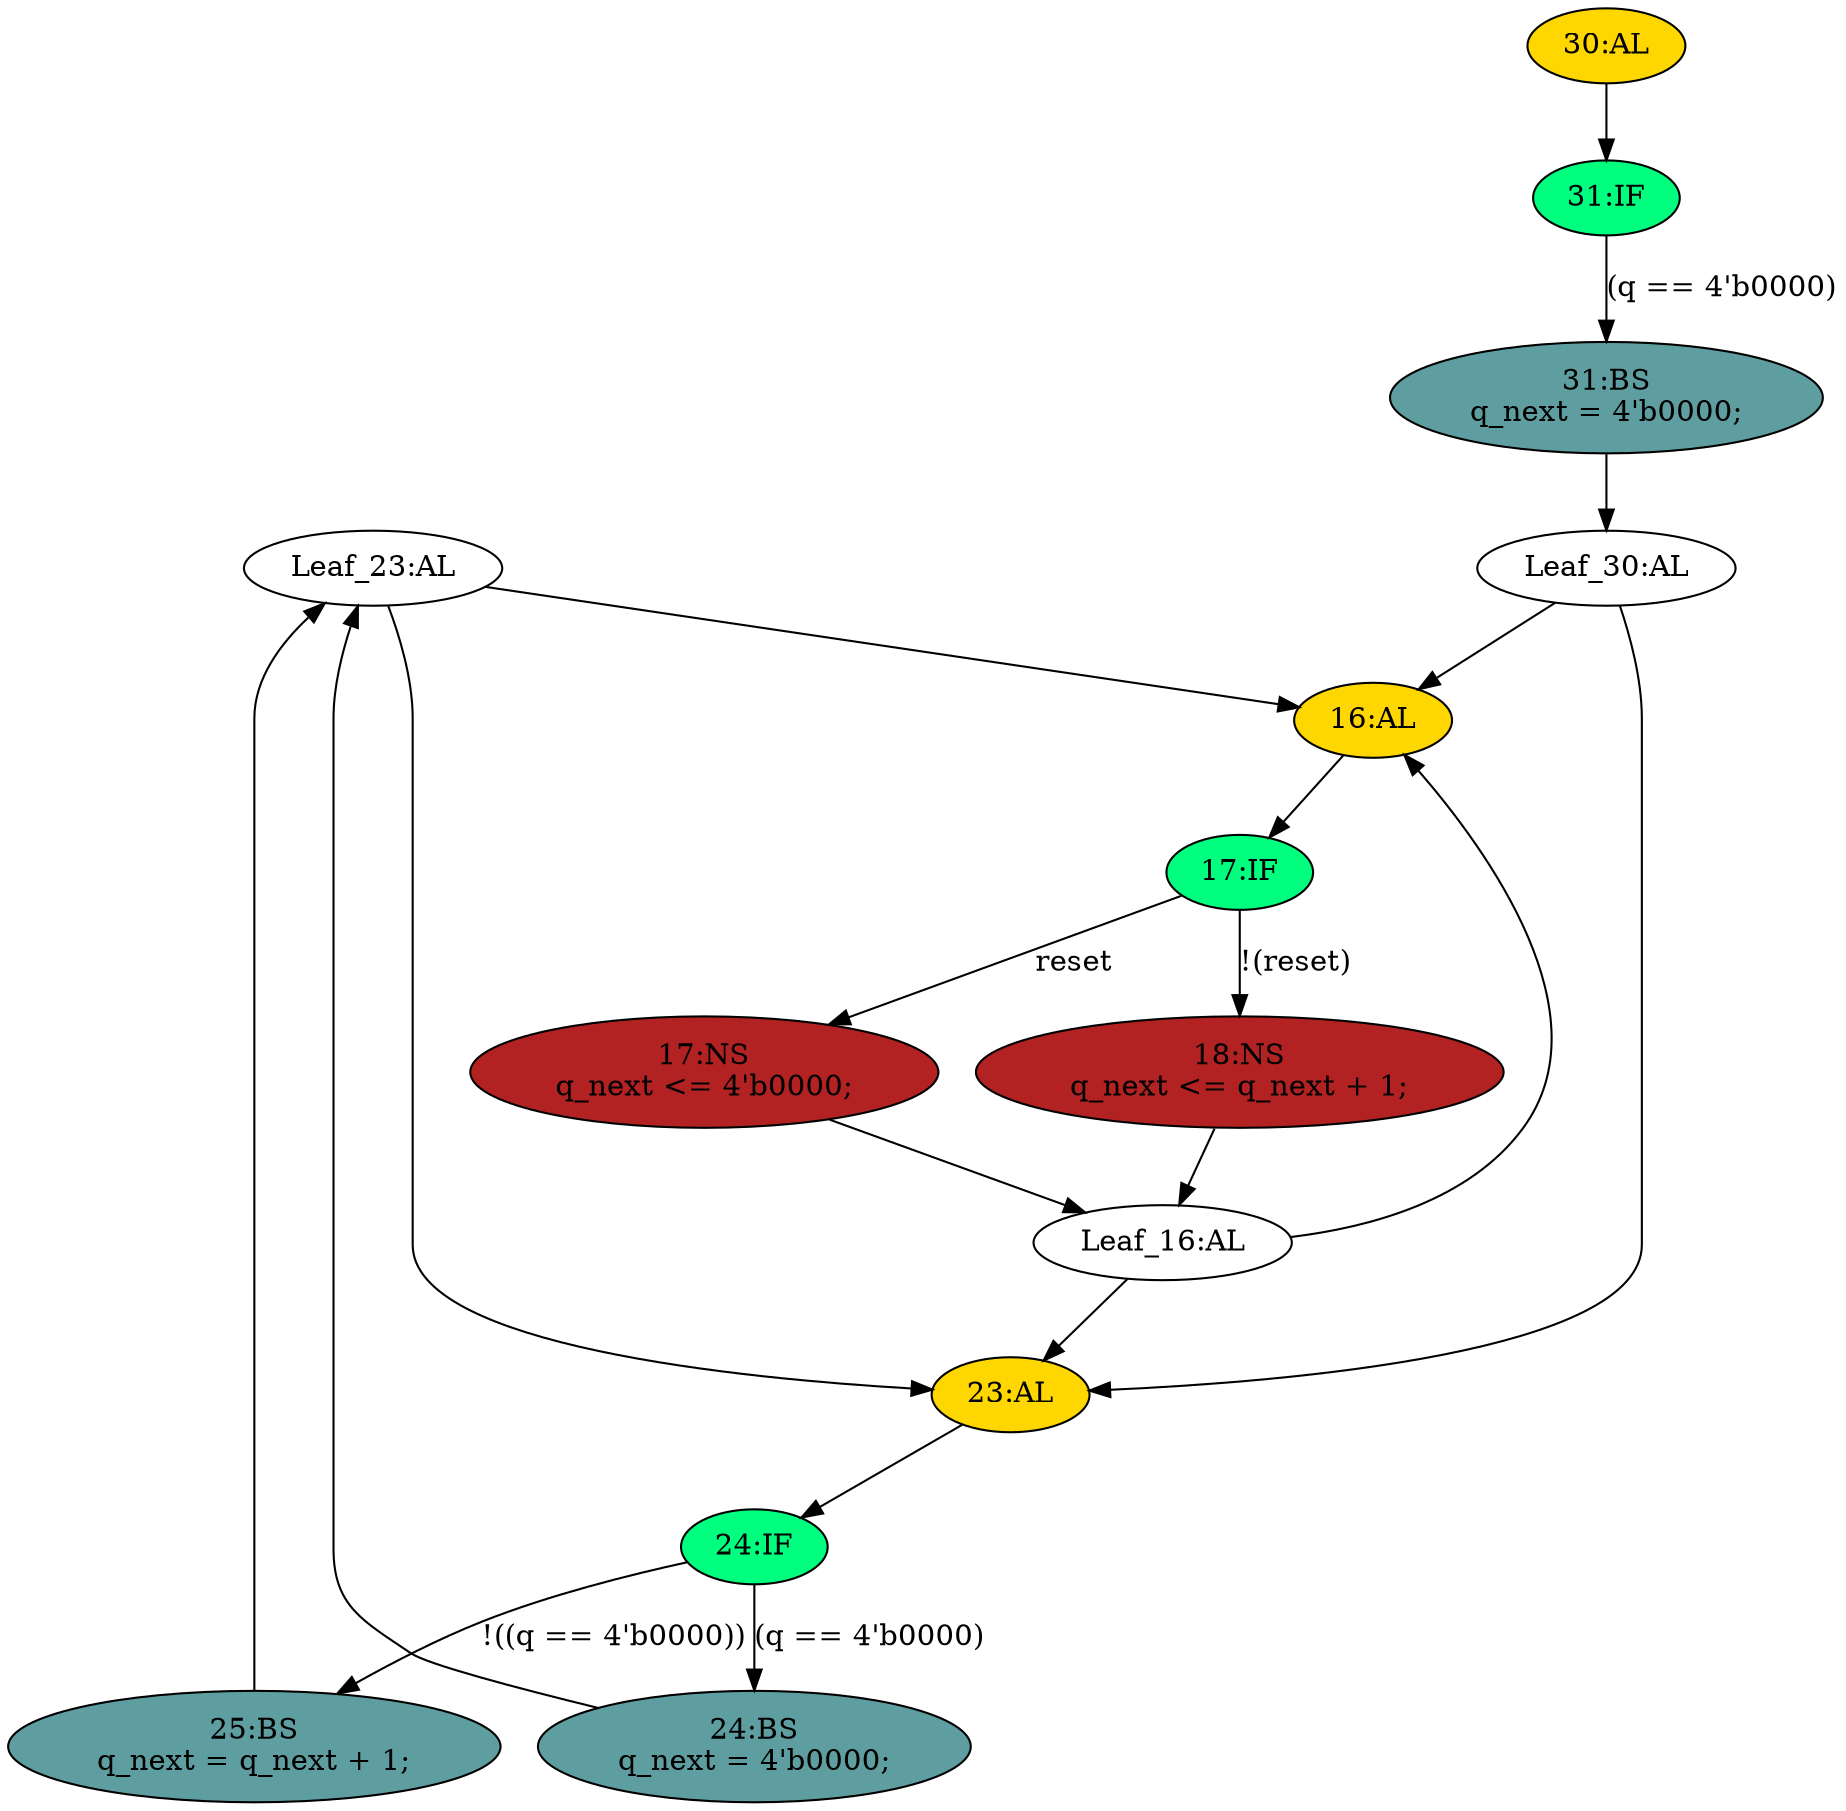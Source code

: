 strict digraph "compose( ,  )" {
	node [label="\N"];
	"Leaf_23:AL"	[def_var="['q_next']",
		label="Leaf_23:AL"];
	"16:AL"	[ast="<pyverilog.vparser.ast.Always object at 0x7f4c4ccd6810>",
		clk_sens=True,
		fillcolor=gold,
		label="16:AL",
		sens="['clk', 'reset']",
		statements="[]",
		style=filled,
		typ=Always,
		use_var="['reset', 'q_next']"];
	"Leaf_23:AL" -> "16:AL";
	"23:AL"	[ast="<pyverilog.vparser.ast.Always object at 0x7f4c4cccebd0>",
		clk_sens=False,
		fillcolor=gold,
		label="23:AL",
		sens="['q']",
		statements="[]",
		style=filled,
		typ=Always,
		use_var="['q', 'q_next']"];
	"Leaf_23:AL" -> "23:AL";
	"Leaf_16:AL"	[def_var="['q_next']",
		label="Leaf_16:AL"];
	"Leaf_16:AL" -> "16:AL";
	"Leaf_16:AL" -> "23:AL";
	"30:AL"	[ast="<pyverilog.vparser.ast.Always object at 0x7f4c4cd26150>",
		clk_sens=False,
		fillcolor=gold,
		label="30:AL",
		sens="['q']",
		statements="[]",
		style=filled,
		typ=Always,
		use_var="['q']"];
	"31:IF"	[ast="<pyverilog.vparser.ast.IfStatement object at 0x7f4c4cd26090>",
		fillcolor=springgreen,
		label="31:IF",
		statements="[]",
		style=filled,
		typ=IfStatement];
	"30:AL" -> "31:IF"	[cond="[]",
		lineno=None];
	"24:IF"	[ast="<pyverilog.vparser.ast.IfStatement object at 0x7f4c4cd3d6d0>",
		fillcolor=springgreen,
		label="24:IF",
		statements="[]",
		style=filled,
		typ=IfStatement];
	"25:BS"	[ast="<pyverilog.vparser.ast.BlockingSubstitution object at 0x7f4c4cd26750>",
		fillcolor=cadetblue,
		label="25:BS
q_next = q_next + 1;",
		statements="[<pyverilog.vparser.ast.BlockingSubstitution object at 0x7f4c4cd26750>]",
		style=filled,
		typ=BlockingSubstitution];
	"24:IF" -> "25:BS"	[cond="['q']",
		label="!((q == 4'b0000))",
		lineno=24];
	"24:BS"	[ast="<pyverilog.vparser.ast.BlockingSubstitution object at 0x7f4c4cd31050>",
		fillcolor=cadetblue,
		label="24:BS
q_next = 4'b0000;",
		statements="[<pyverilog.vparser.ast.BlockingSubstitution object at 0x7f4c4cd31050>]",
		style=filled,
		typ=BlockingSubstitution];
	"24:IF" -> "24:BS"	[cond="['q']",
		label="(q == 4'b0000)",
		lineno=24];
	"31:BS"	[ast="<pyverilog.vparser.ast.BlockingSubstitution object at 0x7f4c4d141610>",
		fillcolor=cadetblue,
		label="31:BS
q_next = 4'b0000;",
		statements="[<pyverilog.vparser.ast.BlockingSubstitution object at 0x7f4c4d141610>]",
		style=filled,
		typ=BlockingSubstitution];
	"Leaf_30:AL"	[def_var="['q_next']",
		label="Leaf_30:AL"];
	"31:BS" -> "Leaf_30:AL"	[cond="[]",
		lineno=None];
	"17:IF"	[ast="<pyverilog.vparser.ast.IfStatement object at 0x7f4c4cd233d0>",
		fillcolor=springgreen,
		label="17:IF",
		statements="[]",
		style=filled,
		typ=IfStatement];
	"18:NS"	[ast="<pyverilog.vparser.ast.NonblockingSubstitution object at 0x7f4c4cccee90>",
		fillcolor=firebrick,
		label="18:NS
q_next <= q_next + 1;",
		statements="[<pyverilog.vparser.ast.NonblockingSubstitution object at 0x7f4c4cccee90>]",
		style=filled,
		typ=NonblockingSubstitution];
	"17:IF" -> "18:NS"	[cond="['reset']",
		label="!(reset)",
		lineno=17];
	"17:NS"	[ast="<pyverilog.vparser.ast.NonblockingSubstitution object at 0x7f4c4cd23790>",
		fillcolor=firebrick,
		label="17:NS
q_next <= 4'b0000;",
		statements="[<pyverilog.vparser.ast.NonblockingSubstitution object at 0x7f4c4cd23790>]",
		style=filled,
		typ=NonblockingSubstitution];
	"17:IF" -> "17:NS"	[cond="['reset']",
		label=reset,
		lineno=17];
	"25:BS" -> "Leaf_23:AL"	[cond="[]",
		lineno=None];
	"18:NS" -> "Leaf_16:AL"	[cond="[]",
		lineno=None];
	"31:IF" -> "31:BS"	[cond="['q']",
		label="(q == 4'b0000)",
		lineno=31];
	"Leaf_30:AL" -> "16:AL";
	"Leaf_30:AL" -> "23:AL";
	"17:NS" -> "Leaf_16:AL"	[cond="[]",
		lineno=None];
	"16:AL" -> "17:IF"	[cond="[]",
		lineno=None];
	"23:AL" -> "24:IF"	[cond="[]",
		lineno=None];
	"24:BS" -> "Leaf_23:AL"	[cond="[]",
		lineno=None];
}

